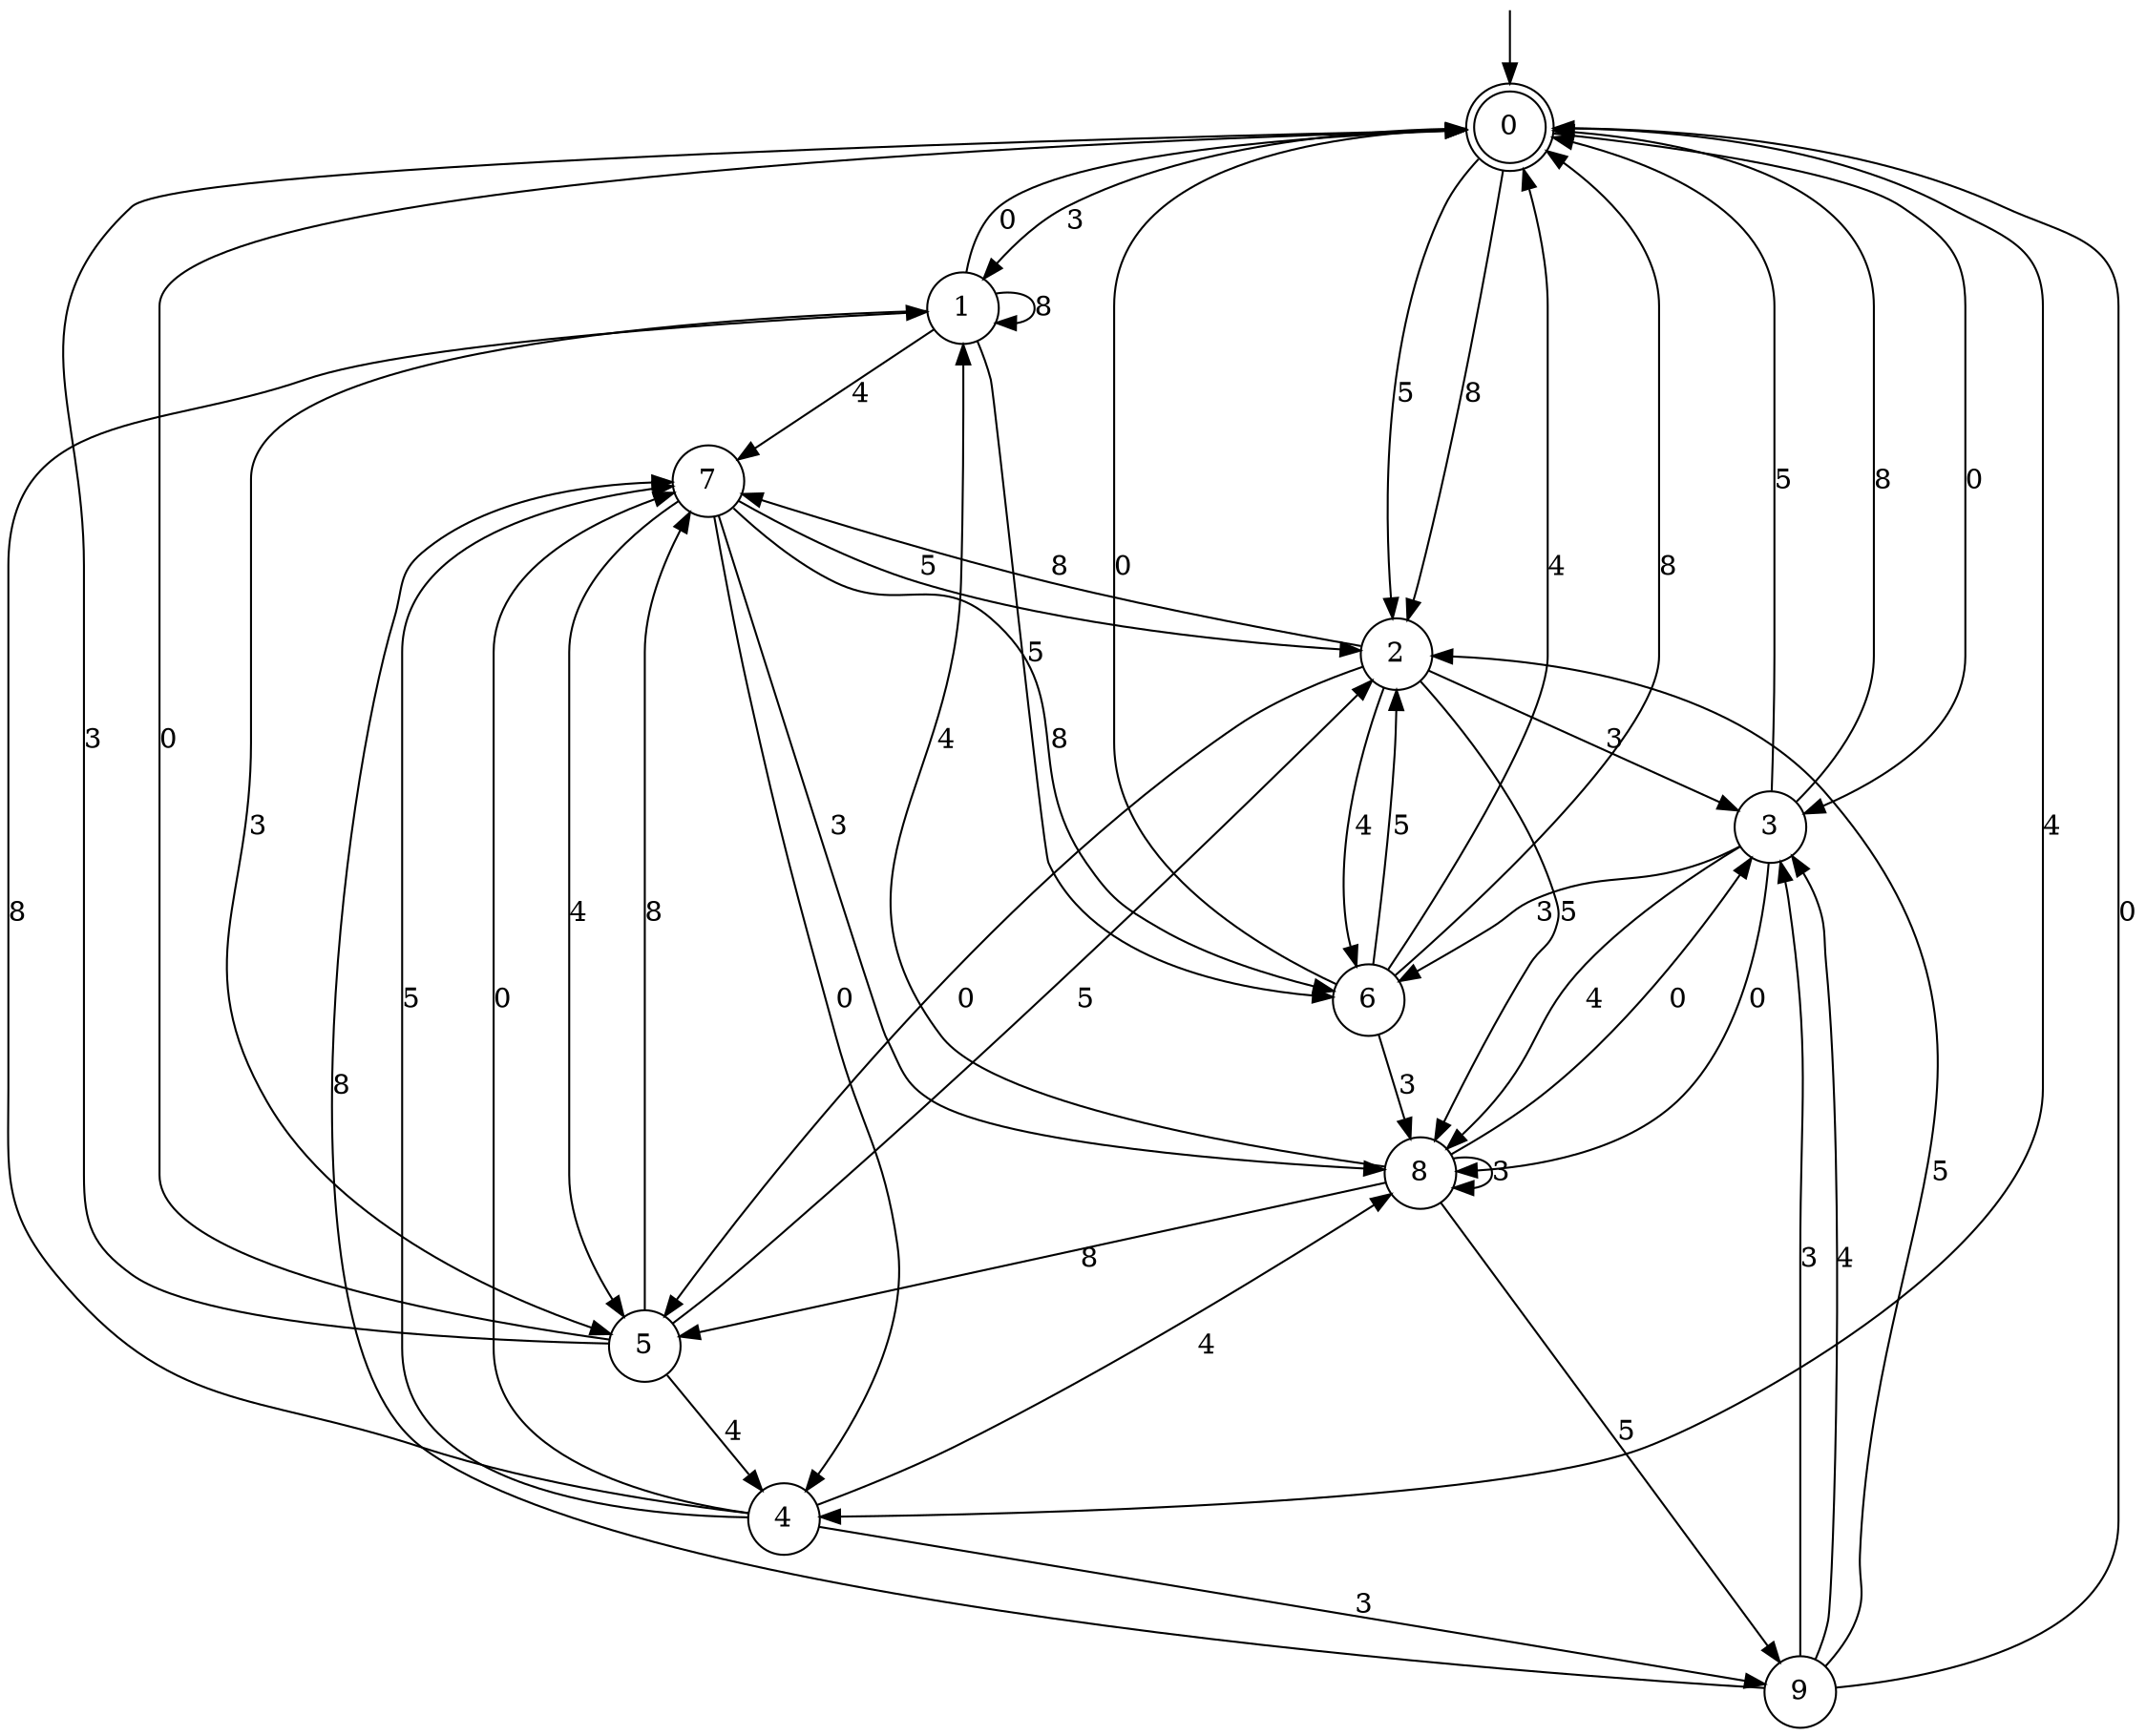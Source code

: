digraph g {

	s0 [shape="doublecircle" label="0"];
	s1 [shape="circle" label="1"];
	s2 [shape="circle" label="2"];
	s3 [shape="circle" label="3"];
	s4 [shape="circle" label="4"];
	s5 [shape="circle" label="5"];
	s6 [shape="circle" label="6"];
	s7 [shape="circle" label="7"];
	s8 [shape="circle" label="8"];
	s9 [shape="circle" label="9"];
	s0 -> s1 [label="3"];
	s0 -> s2 [label="5"];
	s0 -> s3 [label="0"];
	s0 -> s4 [label="4"];
	s0 -> s2 [label="8"];
	s1 -> s5 [label="3"];
	s1 -> s6 [label="5"];
	s1 -> s0 [label="0"];
	s1 -> s7 [label="4"];
	s1 -> s1 [label="8"];
	s2 -> s3 [label="3"];
	s2 -> s8 [label="5"];
	s2 -> s5 [label="0"];
	s2 -> s6 [label="4"];
	s2 -> s7 [label="8"];
	s3 -> s6 [label="3"];
	s3 -> s0 [label="5"];
	s3 -> s8 [label="0"];
	s3 -> s8 [label="4"];
	s3 -> s0 [label="8"];
	s4 -> s9 [label="3"];
	s4 -> s7 [label="5"];
	s4 -> s7 [label="0"];
	s4 -> s8 [label="4"];
	s4 -> s1 [label="8"];
	s5 -> s0 [label="3"];
	s5 -> s2 [label="5"];
	s5 -> s0 [label="0"];
	s5 -> s4 [label="4"];
	s5 -> s7 [label="8"];
	s6 -> s8 [label="3"];
	s6 -> s2 [label="5"];
	s6 -> s0 [label="0"];
	s6 -> s0 [label="4"];
	s6 -> s0 [label="8"];
	s7 -> s8 [label="3"];
	s7 -> s2 [label="5"];
	s7 -> s4 [label="0"];
	s7 -> s5 [label="4"];
	s7 -> s6 [label="8"];
	s8 -> s8 [label="3"];
	s8 -> s9 [label="5"];
	s8 -> s3 [label="0"];
	s8 -> s1 [label="4"];
	s8 -> s5 [label="8"];
	s9 -> s3 [label="3"];
	s9 -> s2 [label="5"];
	s9 -> s0 [label="0"];
	s9 -> s3 [label="4"];
	s9 -> s7 [label="8"];

__start0 [label="" shape="none" width="0" height="0"];
__start0 -> s0;

}
